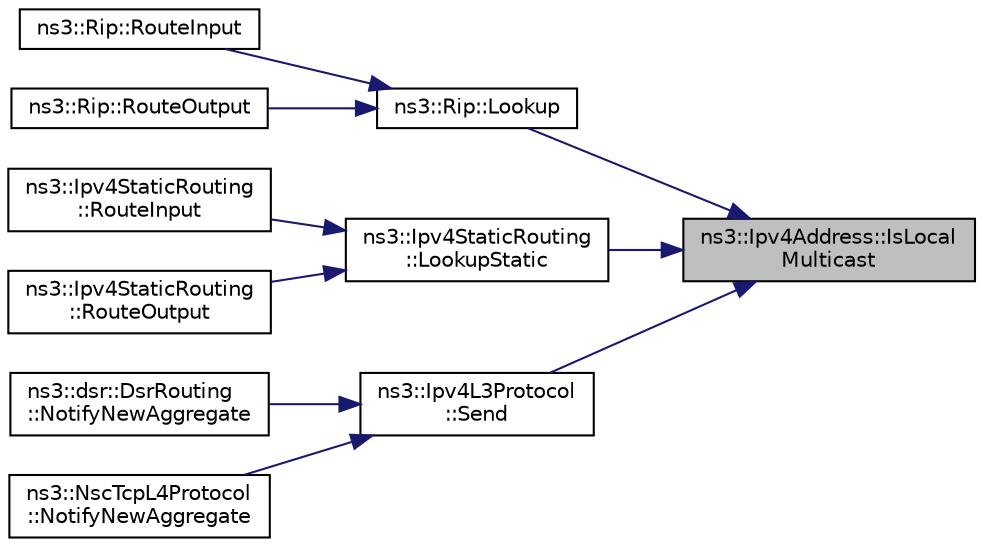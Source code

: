 digraph "ns3::Ipv4Address::IsLocalMulticast"
{
 // LATEX_PDF_SIZE
  edge [fontname="Helvetica",fontsize="10",labelfontname="Helvetica",labelfontsize="10"];
  node [fontname="Helvetica",fontsize="10",shape=record];
  rankdir="RL";
  Node1 [label="ns3::Ipv4Address::IsLocal\lMulticast",height=0.2,width=0.4,color="black", fillcolor="grey75", style="filled", fontcolor="black",tooltip=" "];
  Node1 -> Node2 [dir="back",color="midnightblue",fontsize="10",style="solid",fontname="Helvetica"];
  Node2 [label="ns3::Rip::Lookup",height=0.2,width=0.4,color="black", fillcolor="white", style="filled",URL="$classns3_1_1_rip.html#a50d486fb2eee757bb9f9d528d3828dab",tooltip="Lookup in the forwarding table for destination."];
  Node2 -> Node3 [dir="back",color="midnightblue",fontsize="10",style="solid",fontname="Helvetica"];
  Node3 [label="ns3::Rip::RouteInput",height=0.2,width=0.4,color="black", fillcolor="white", style="filled",URL="$classns3_1_1_rip.html#a4575903d3368ff77e2cc0e97c75fc8f9",tooltip="Route an input packet (to be forwarded or locally delivered)"];
  Node2 -> Node4 [dir="back",color="midnightblue",fontsize="10",style="solid",fontname="Helvetica"];
  Node4 [label="ns3::Rip::RouteOutput",height=0.2,width=0.4,color="black", fillcolor="white", style="filled",URL="$classns3_1_1_rip.html#a56d1be040d276f54ea04d5adf7c9fce6",tooltip="Query routing cache for an existing route, for an outbound packet."];
  Node1 -> Node5 [dir="back",color="midnightblue",fontsize="10",style="solid",fontname="Helvetica"];
  Node5 [label="ns3::Ipv4StaticRouting\l::LookupStatic",height=0.2,width=0.4,color="black", fillcolor="white", style="filled",URL="$classns3_1_1_ipv4_static_routing.html#a9ee2a4c5597e9b238369ba3667121852",tooltip="Lookup in the forwarding table for destination."];
  Node5 -> Node6 [dir="back",color="midnightblue",fontsize="10",style="solid",fontname="Helvetica"];
  Node6 [label="ns3::Ipv4StaticRouting\l::RouteInput",height=0.2,width=0.4,color="black", fillcolor="white", style="filled",URL="$classns3_1_1_ipv4_static_routing.html#a5e01a8326cd334ad887953345632d7c1",tooltip="Route an input packet (to be forwarded or locally delivered)"];
  Node5 -> Node7 [dir="back",color="midnightblue",fontsize="10",style="solid",fontname="Helvetica"];
  Node7 [label="ns3::Ipv4StaticRouting\l::RouteOutput",height=0.2,width=0.4,color="black", fillcolor="white", style="filled",URL="$classns3_1_1_ipv4_static_routing.html#a7a8f0d57d249629f1b7d67e6701571e0",tooltip="Query routing cache for an existing route, for an outbound packet."];
  Node1 -> Node8 [dir="back",color="midnightblue",fontsize="10",style="solid",fontname="Helvetica"];
  Node8 [label="ns3::Ipv4L3Protocol\l::Send",height=0.2,width=0.4,color="black", fillcolor="white", style="filled",URL="$classns3_1_1_ipv4_l3_protocol.html#abe8cf785815f3fbb32b0e21d629be641",tooltip=" "];
  Node8 -> Node9 [dir="back",color="midnightblue",fontsize="10",style="solid",fontname="Helvetica"];
  Node9 [label="ns3::dsr::DsrRouting\l::NotifyNewAggregate",height=0.2,width=0.4,color="black", fillcolor="white", style="filled",URL="$classns3_1_1dsr_1_1_dsr_routing.html#a7742bf3036dba9f9b24906b959be728e",tooltip="Notify all Objects aggregated to this one of a new Object being aggregated."];
  Node8 -> Node10 [dir="back",color="midnightblue",fontsize="10",style="solid",fontname="Helvetica"];
  Node10 [label="ns3::NscTcpL4Protocol\l::NotifyNewAggregate",height=0.2,width=0.4,color="black", fillcolor="white", style="filled",URL="$classns3_1_1_nsc_tcp_l4_protocol.html#a423e33bc38d6f04ba6c54f7ce2647565",tooltip="Notify all Objects aggregated to this one of a new Object being aggregated."];
}
